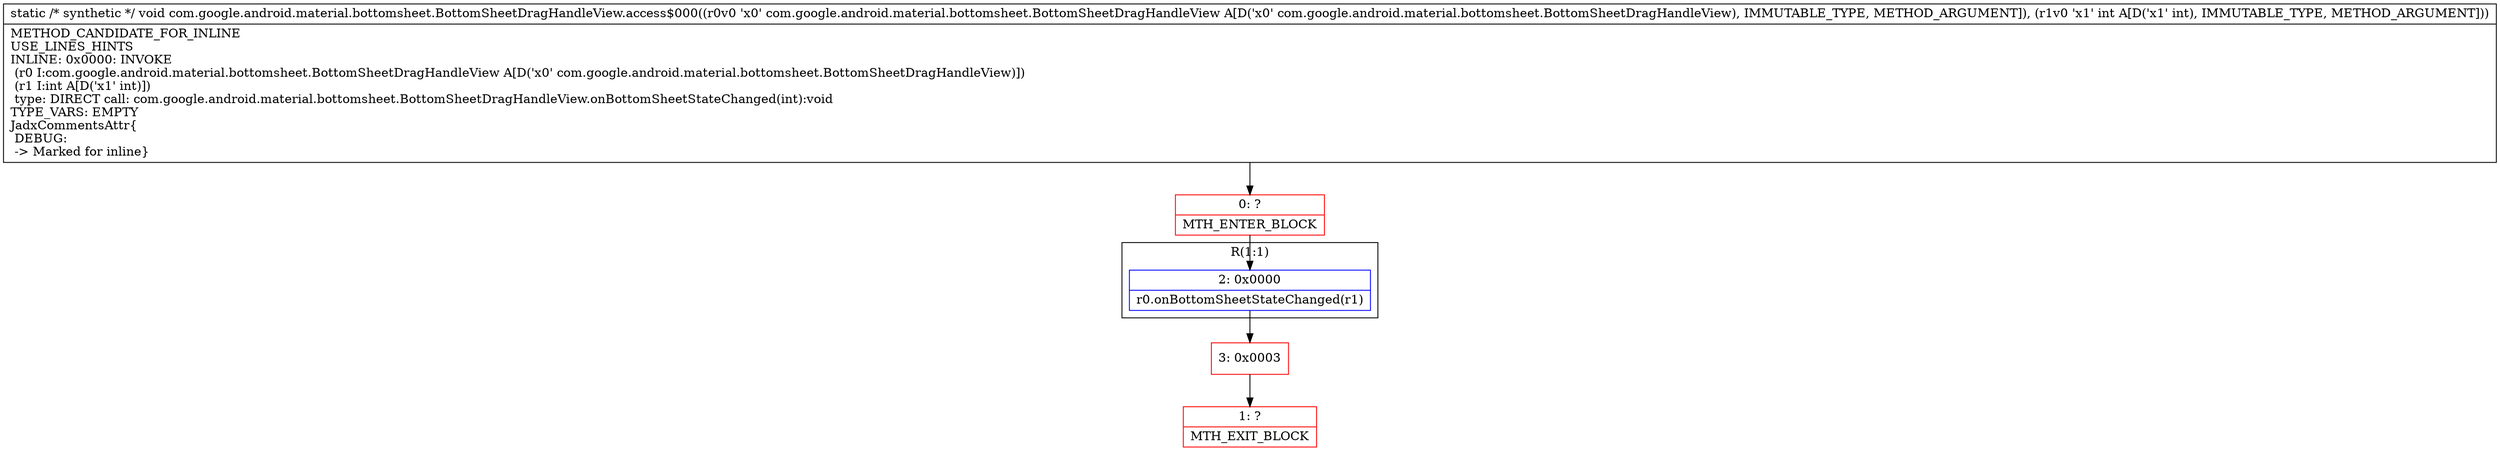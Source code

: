 digraph "CFG forcom.google.android.material.bottomsheet.BottomSheetDragHandleView.access$000(Lcom\/google\/android\/material\/bottomsheet\/BottomSheetDragHandleView;I)V" {
subgraph cluster_Region_411765774 {
label = "R(1:1)";
node [shape=record,color=blue];
Node_2 [shape=record,label="{2\:\ 0x0000|r0.onBottomSheetStateChanged(r1)\l}"];
}
Node_0 [shape=record,color=red,label="{0\:\ ?|MTH_ENTER_BLOCK\l}"];
Node_3 [shape=record,color=red,label="{3\:\ 0x0003}"];
Node_1 [shape=record,color=red,label="{1\:\ ?|MTH_EXIT_BLOCK\l}"];
MethodNode[shape=record,label="{static \/* synthetic *\/ void com.google.android.material.bottomsheet.BottomSheetDragHandleView.access$000((r0v0 'x0' com.google.android.material.bottomsheet.BottomSheetDragHandleView A[D('x0' com.google.android.material.bottomsheet.BottomSheetDragHandleView), IMMUTABLE_TYPE, METHOD_ARGUMENT]), (r1v0 'x1' int A[D('x1' int), IMMUTABLE_TYPE, METHOD_ARGUMENT]))  | METHOD_CANDIDATE_FOR_INLINE\lUSE_LINES_HINTS\lINLINE: 0x0000: INVOKE  \l  (r0 I:com.google.android.material.bottomsheet.BottomSheetDragHandleView A[D('x0' com.google.android.material.bottomsheet.BottomSheetDragHandleView)])\l  (r1 I:int A[D('x1' int)])\l type: DIRECT call: com.google.android.material.bottomsheet.BottomSheetDragHandleView.onBottomSheetStateChanged(int):void\lTYPE_VARS: EMPTY\lJadxCommentsAttr\{\l DEBUG: \l \-\> Marked for inline\}\l}"];
MethodNode -> Node_0;Node_2 -> Node_3;
Node_0 -> Node_2;
Node_3 -> Node_1;
}

